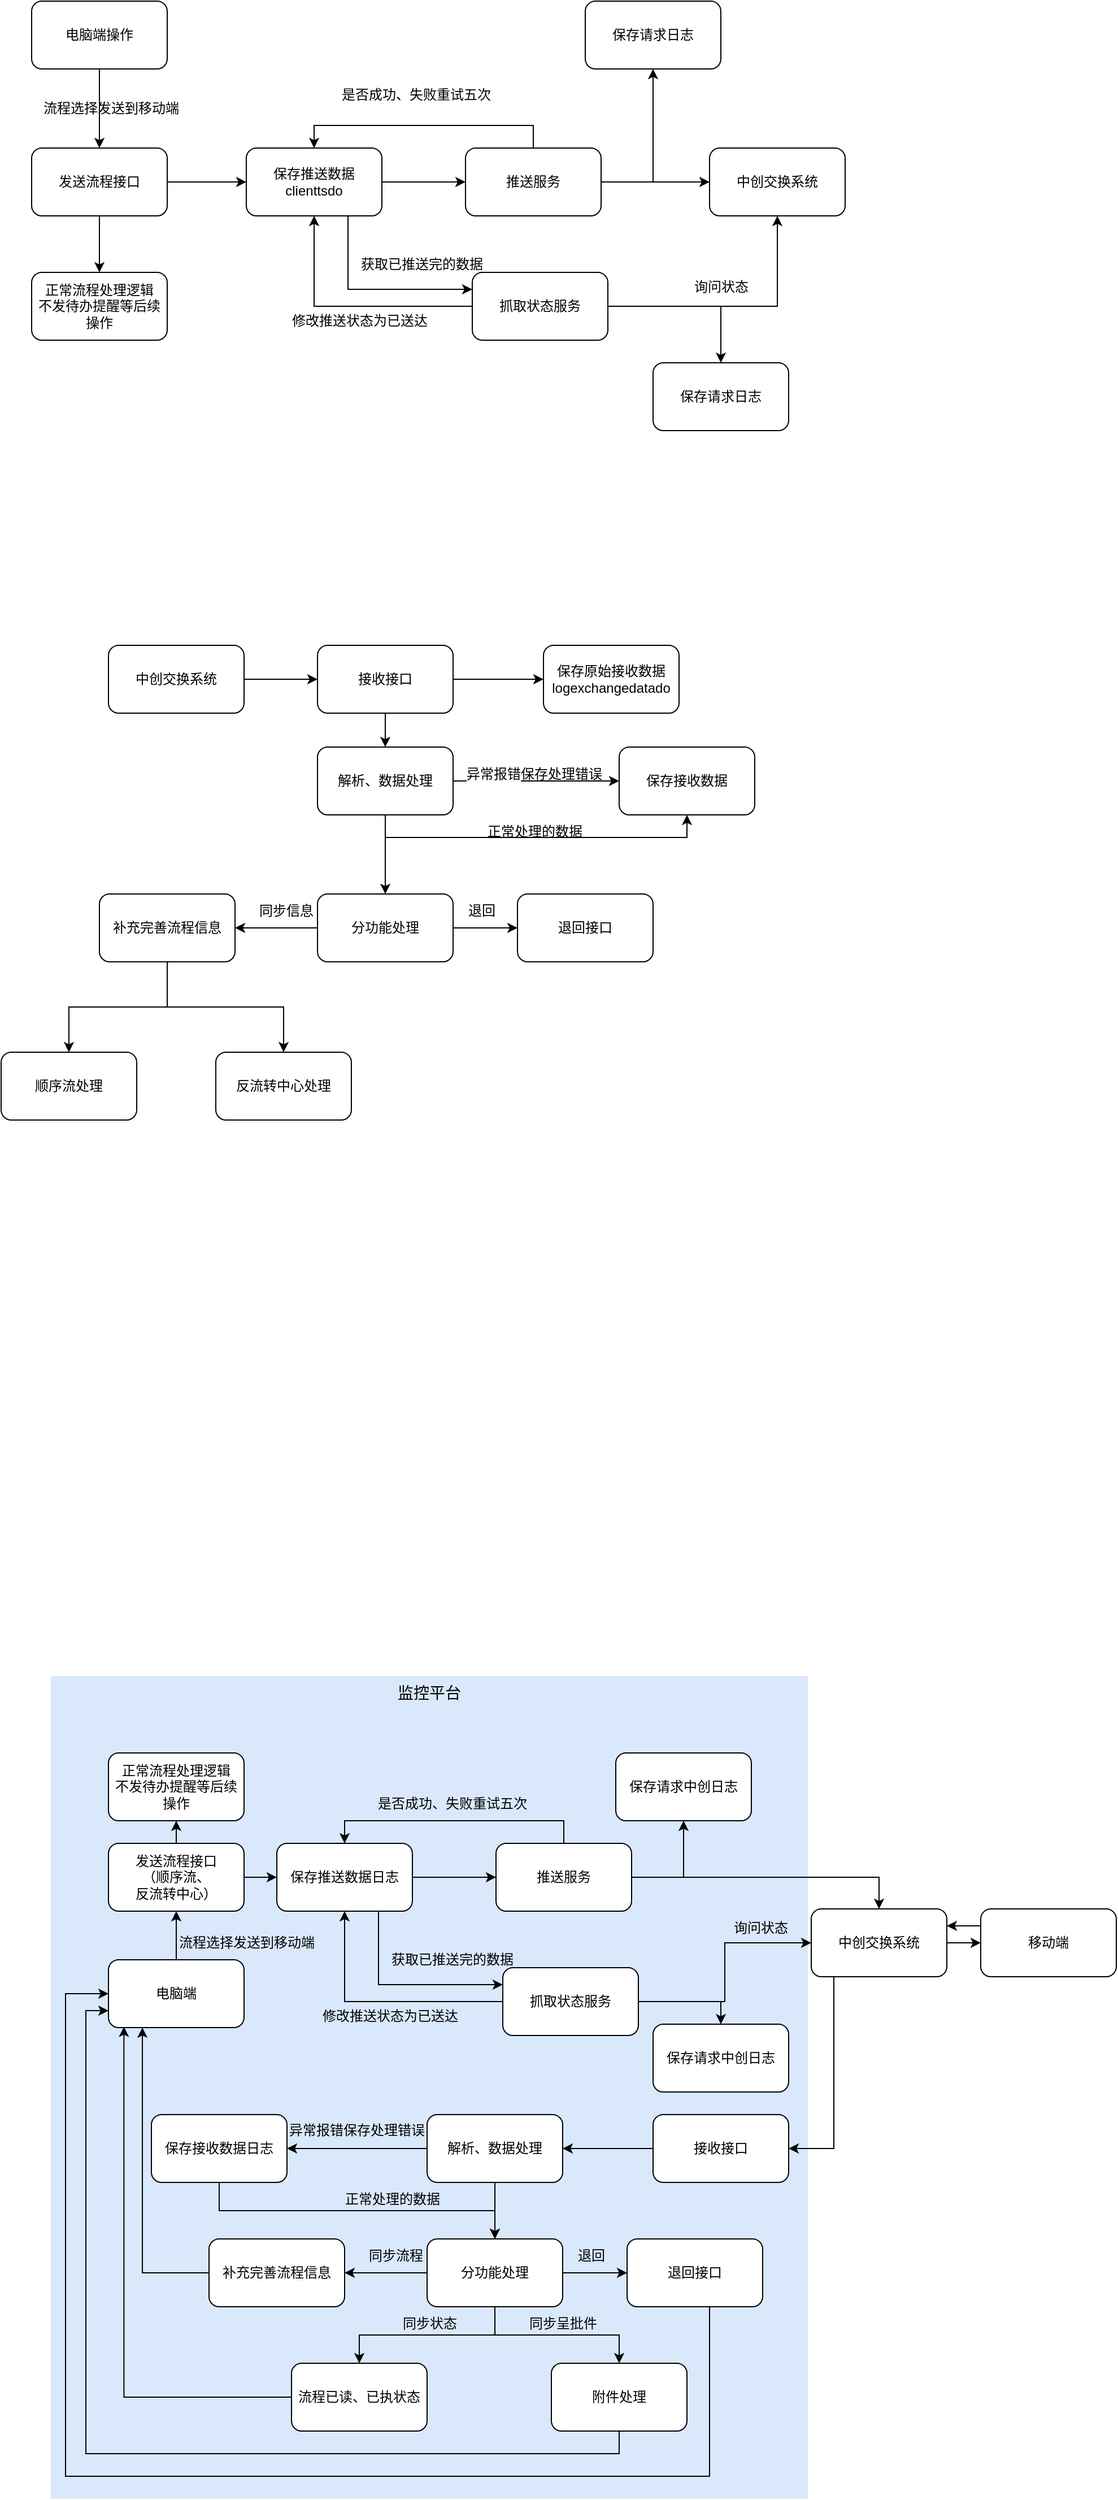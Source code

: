 <mxfile version="23.1.5" type="github">
  <diagram name="第 1 页" id="dwYOAPRFAbXnTIJdFP2D">
    <mxGraphModel dx="1374" dy="1872" grid="1" gridSize="10" guides="1" tooltips="1" connect="1" arrows="1" fold="1" page="1" pageScale="1" pageWidth="827" pageHeight="1169" math="0" shadow="0">
      <root>
        <mxCell id="0" />
        <mxCell id="1" parent="0" />
        <mxCell id="w_-Rmg408Bc-ehyTXncQ-149" value="监控平台" style="whiteSpace=wrap;html=1;fillColor=#dae8fc;fontSize=14;strokeColor=none;verticalAlign=top;" vertex="1" parent="1">
          <mxGeometry x="47" y="1432" width="670" height="728" as="geometry" />
        </mxCell>
        <mxCell id="w_-Rmg408Bc-ehyTXncQ-9" style="edgeStyle=orthogonalEdgeStyle;rounded=0;orthogonalLoop=1;jettySize=auto;html=1;exitX=1;exitY=0.5;exitDx=0;exitDy=0;entryX=0;entryY=0.5;entryDx=0;entryDy=0;" edge="1" parent="1" source="w_-Rmg408Bc-ehyTXncQ-1" target="w_-Rmg408Bc-ehyTXncQ-5">
          <mxGeometry relative="1" as="geometry" />
        </mxCell>
        <mxCell id="w_-Rmg408Bc-ehyTXncQ-12" style="edgeStyle=orthogonalEdgeStyle;rounded=0;orthogonalLoop=1;jettySize=auto;html=1;exitX=0.5;exitY=1;exitDx=0;exitDy=0;entryX=0.5;entryY=0;entryDx=0;entryDy=0;" edge="1" parent="1" source="w_-Rmg408Bc-ehyTXncQ-1" target="w_-Rmg408Bc-ehyTXncQ-2">
          <mxGeometry relative="1" as="geometry" />
        </mxCell>
        <mxCell id="w_-Rmg408Bc-ehyTXncQ-1" value="发送流程接口" style="rounded=1;whiteSpace=wrap;html=1;" vertex="1" parent="1">
          <mxGeometry x="30" y="80" width="120" height="60" as="geometry" />
        </mxCell>
        <mxCell id="w_-Rmg408Bc-ehyTXncQ-2" value="正常流程处理逻辑&lt;br&gt;不发待办提醒等后续操作" style="rounded=1;whiteSpace=wrap;html=1;" vertex="1" parent="1">
          <mxGeometry x="30" y="190" width="120" height="60" as="geometry" />
        </mxCell>
        <mxCell id="w_-Rmg408Bc-ehyTXncQ-10" style="edgeStyle=orthogonalEdgeStyle;rounded=0;orthogonalLoop=1;jettySize=auto;html=1;exitX=0.5;exitY=1;exitDx=0;exitDy=0;entryX=0.5;entryY=0;entryDx=0;entryDy=0;" edge="1" parent="1" source="w_-Rmg408Bc-ehyTXncQ-3" target="w_-Rmg408Bc-ehyTXncQ-1">
          <mxGeometry relative="1" as="geometry" />
        </mxCell>
        <mxCell id="w_-Rmg408Bc-ehyTXncQ-3" value="电脑端操作" style="rounded=1;whiteSpace=wrap;html=1;" vertex="1" parent="1">
          <mxGeometry x="30" y="-50" width="120" height="60" as="geometry" />
        </mxCell>
        <mxCell id="w_-Rmg408Bc-ehyTXncQ-4" value="保存原始接收数据logexchangedatado" style="rounded=1;whiteSpace=wrap;html=1;" vertex="1" parent="1">
          <mxGeometry x="483" y="520" width="120" height="60" as="geometry" />
        </mxCell>
        <mxCell id="w_-Rmg408Bc-ehyTXncQ-26" style="edgeStyle=orthogonalEdgeStyle;rounded=0;orthogonalLoop=1;jettySize=auto;html=1;exitX=1;exitY=0.5;exitDx=0;exitDy=0;entryX=0;entryY=0.5;entryDx=0;entryDy=0;" edge="1" parent="1" source="w_-Rmg408Bc-ehyTXncQ-5" target="w_-Rmg408Bc-ehyTXncQ-6">
          <mxGeometry relative="1" as="geometry" />
        </mxCell>
        <mxCell id="w_-Rmg408Bc-ehyTXncQ-41" style="edgeStyle=orthogonalEdgeStyle;rounded=0;orthogonalLoop=1;jettySize=auto;html=1;exitX=0.75;exitY=1;exitDx=0;exitDy=0;entryX=0;entryY=0.25;entryDx=0;entryDy=0;" edge="1" parent="1" source="w_-Rmg408Bc-ehyTXncQ-5" target="w_-Rmg408Bc-ehyTXncQ-37">
          <mxGeometry relative="1" as="geometry" />
        </mxCell>
        <mxCell id="w_-Rmg408Bc-ehyTXncQ-5" value="保存推送数据&lt;br&gt;clienttsdo" style="rounded=1;whiteSpace=wrap;html=1;" vertex="1" parent="1">
          <mxGeometry x="220" y="80" width="120" height="60" as="geometry" />
        </mxCell>
        <mxCell id="w_-Rmg408Bc-ehyTXncQ-33" style="edgeStyle=orthogonalEdgeStyle;rounded=0;orthogonalLoop=1;jettySize=auto;html=1;exitX=1;exitY=0.5;exitDx=0;exitDy=0;entryX=0;entryY=0.5;entryDx=0;entryDy=0;" edge="1" parent="1" source="w_-Rmg408Bc-ehyTXncQ-6" target="w_-Rmg408Bc-ehyTXncQ-7">
          <mxGeometry relative="1" as="geometry" />
        </mxCell>
        <mxCell id="w_-Rmg408Bc-ehyTXncQ-35" style="edgeStyle=orthogonalEdgeStyle;rounded=0;orthogonalLoop=1;jettySize=auto;html=1;exitX=1;exitY=0.5;exitDx=0;exitDy=0;entryX=0.5;entryY=1;entryDx=0;entryDy=0;" edge="1" parent="1" source="w_-Rmg408Bc-ehyTXncQ-6" target="w_-Rmg408Bc-ehyTXncQ-34">
          <mxGeometry relative="1" as="geometry" />
        </mxCell>
        <mxCell id="w_-Rmg408Bc-ehyTXncQ-44" style="edgeStyle=orthogonalEdgeStyle;rounded=0;orthogonalLoop=1;jettySize=auto;html=1;exitX=0.5;exitY=0;exitDx=0;exitDy=0;entryX=0.5;entryY=0;entryDx=0;entryDy=0;" edge="1" parent="1" source="w_-Rmg408Bc-ehyTXncQ-6" target="w_-Rmg408Bc-ehyTXncQ-5">
          <mxGeometry relative="1" as="geometry" />
        </mxCell>
        <mxCell id="w_-Rmg408Bc-ehyTXncQ-6" value="推送服务" style="rounded=1;whiteSpace=wrap;html=1;" vertex="1" parent="1">
          <mxGeometry x="414" y="80" width="120" height="60" as="geometry" />
        </mxCell>
        <mxCell id="w_-Rmg408Bc-ehyTXncQ-7" value="中创交换系统" style="rounded=1;whiteSpace=wrap;html=1;" vertex="1" parent="1">
          <mxGeometry x="630" y="80" width="120" height="60" as="geometry" />
        </mxCell>
        <mxCell id="w_-Rmg408Bc-ehyTXncQ-13" style="edgeStyle=orthogonalEdgeStyle;rounded=0;orthogonalLoop=1;jettySize=auto;html=1;exitX=1;exitY=0.5;exitDx=0;exitDy=0;entryX=0;entryY=0.5;entryDx=0;entryDy=0;" edge="1" parent="1" source="w_-Rmg408Bc-ehyTXncQ-8" target="w_-Rmg408Bc-ehyTXncQ-4">
          <mxGeometry relative="1" as="geometry" />
        </mxCell>
        <mxCell id="w_-Rmg408Bc-ehyTXncQ-15" style="edgeStyle=orthogonalEdgeStyle;rounded=0;orthogonalLoop=1;jettySize=auto;html=1;exitX=0.5;exitY=1;exitDx=0;exitDy=0;entryX=0.5;entryY=0;entryDx=0;entryDy=0;" edge="1" parent="1" source="w_-Rmg408Bc-ehyTXncQ-8" target="w_-Rmg408Bc-ehyTXncQ-14">
          <mxGeometry relative="1" as="geometry" />
        </mxCell>
        <mxCell id="w_-Rmg408Bc-ehyTXncQ-8" value="接收接口" style="rounded=1;whiteSpace=wrap;html=1;" vertex="1" parent="1">
          <mxGeometry x="283" y="520" width="120" height="60" as="geometry" />
        </mxCell>
        <mxCell id="w_-Rmg408Bc-ehyTXncQ-11" value="流程选择发送到移动端" style="text;html=1;align=center;verticalAlign=middle;resizable=0;points=[];autosize=1;strokeColor=none;fillColor=none;" vertex="1" parent="1">
          <mxGeometry x="30" y="30" width="140" height="30" as="geometry" />
        </mxCell>
        <mxCell id="w_-Rmg408Bc-ehyTXncQ-64" style="edgeStyle=orthogonalEdgeStyle;rounded=0;orthogonalLoop=1;jettySize=auto;html=1;exitX=1;exitY=0.5;exitDx=0;exitDy=0;" edge="1" parent="1" source="w_-Rmg408Bc-ehyTXncQ-14" target="w_-Rmg408Bc-ehyTXncQ-60">
          <mxGeometry relative="1" as="geometry" />
        </mxCell>
        <mxCell id="w_-Rmg408Bc-ehyTXncQ-66" style="edgeStyle=orthogonalEdgeStyle;rounded=0;orthogonalLoop=1;jettySize=auto;html=1;exitX=0.5;exitY=1;exitDx=0;exitDy=0;entryX=0.5;entryY=1;entryDx=0;entryDy=0;" edge="1" parent="1" source="w_-Rmg408Bc-ehyTXncQ-14" target="w_-Rmg408Bc-ehyTXncQ-60">
          <mxGeometry relative="1" as="geometry" />
        </mxCell>
        <mxCell id="w_-Rmg408Bc-ehyTXncQ-69" style="edgeStyle=orthogonalEdgeStyle;rounded=0;orthogonalLoop=1;jettySize=auto;html=1;exitX=0.5;exitY=1;exitDx=0;exitDy=0;" edge="1" parent="1" source="w_-Rmg408Bc-ehyTXncQ-14" target="w_-Rmg408Bc-ehyTXncQ-67">
          <mxGeometry relative="1" as="geometry" />
        </mxCell>
        <mxCell id="w_-Rmg408Bc-ehyTXncQ-14" value="解析、数据处理" style="rounded=1;whiteSpace=wrap;html=1;" vertex="1" parent="1">
          <mxGeometry x="283" y="610" width="120" height="60" as="geometry" />
        </mxCell>
        <mxCell id="w_-Rmg408Bc-ehyTXncQ-18" value="&lt;span style=&quot;color: rgb(0, 0, 0); font-family: Helvetica; font-size: 12px; font-style: normal; font-variant-ligatures: normal; font-variant-caps: normal; font-weight: 400; letter-spacing: normal; orphans: 2; text-align: center; text-indent: 0px; text-transform: none; widows: 2; word-spacing: 0px; -webkit-text-stroke-width: 0px; background-color: rgb(251, 251, 251); text-decoration-thickness: initial; text-decoration-style: initial; text-decoration-color: initial; float: none; display: inline !important;&quot;&gt;异常报错&lt;/span&gt;保存处理错误" style="text;whiteSpace=wrap;html=1;" vertex="1" parent="1">
          <mxGeometry x="413" y="620" width="147" height="40" as="geometry" />
        </mxCell>
        <mxCell id="w_-Rmg408Bc-ehyTXncQ-24" style="edgeStyle=orthogonalEdgeStyle;rounded=0;orthogonalLoop=1;jettySize=auto;html=1;exitX=0.5;exitY=1;exitDx=0;exitDy=0;" edge="1" parent="1" source="w_-Rmg408Bc-ehyTXncQ-20" target="w_-Rmg408Bc-ehyTXncQ-23">
          <mxGeometry relative="1" as="geometry" />
        </mxCell>
        <mxCell id="w_-Rmg408Bc-ehyTXncQ-25" style="edgeStyle=orthogonalEdgeStyle;rounded=0;orthogonalLoop=1;jettySize=auto;html=1;exitX=0.5;exitY=1;exitDx=0;exitDy=0;entryX=0.5;entryY=0;entryDx=0;entryDy=0;" edge="1" parent="1" source="w_-Rmg408Bc-ehyTXncQ-20" target="w_-Rmg408Bc-ehyTXncQ-22">
          <mxGeometry relative="1" as="geometry" />
        </mxCell>
        <mxCell id="w_-Rmg408Bc-ehyTXncQ-20" value="&lt;span style=&quot;color: rgb(0, 0, 0); font-family: Helvetica; font-size: 12px; font-style: normal; font-variant-ligatures: normal; font-variant-caps: normal; font-weight: 400; letter-spacing: normal; orphans: 2; text-align: center; text-indent: 0px; text-transform: none; widows: 2; word-spacing: 0px; -webkit-text-stroke-width: 0px; background-color: rgb(251, 251, 251); text-decoration-thickness: initial; text-decoration-style: initial; text-decoration-color: initial; float: none; display: inline !important;&quot;&gt;补充完善流程信息&lt;/span&gt;" style="rounded=1;whiteSpace=wrap;html=1;" vertex="1" parent="1">
          <mxGeometry x="90" y="740" width="120" height="60" as="geometry" />
        </mxCell>
        <mxCell id="w_-Rmg408Bc-ehyTXncQ-22" value="反流转中心处理" style="rounded=1;whiteSpace=wrap;html=1;" vertex="1" parent="1">
          <mxGeometry x="193" y="880" width="120" height="60" as="geometry" />
        </mxCell>
        <mxCell id="w_-Rmg408Bc-ehyTXncQ-23" value="顺序流处理" style="rounded=1;whiteSpace=wrap;html=1;" vertex="1" parent="1">
          <mxGeometry x="3" y="880" width="120" height="60" as="geometry" />
        </mxCell>
        <mxCell id="w_-Rmg408Bc-ehyTXncQ-34" value="保存请求&lt;span style=&quot;background-color: initial;&quot;&gt;日志&lt;/span&gt;" style="rounded=1;whiteSpace=wrap;html=1;" vertex="1" parent="1">
          <mxGeometry x="520" y="-50" width="120" height="60" as="geometry" />
        </mxCell>
        <mxCell id="w_-Rmg408Bc-ehyTXncQ-38" style="edgeStyle=orthogonalEdgeStyle;rounded=0;orthogonalLoop=1;jettySize=auto;html=1;exitX=1;exitY=0.5;exitDx=0;exitDy=0;entryX=0.5;entryY=1;entryDx=0;entryDy=0;" edge="1" parent="1" source="w_-Rmg408Bc-ehyTXncQ-37" target="w_-Rmg408Bc-ehyTXncQ-7">
          <mxGeometry relative="1" as="geometry" />
        </mxCell>
        <mxCell id="w_-Rmg408Bc-ehyTXncQ-40" style="edgeStyle=orthogonalEdgeStyle;rounded=0;orthogonalLoop=1;jettySize=auto;html=1;exitX=0;exitY=0.5;exitDx=0;exitDy=0;entryX=0.5;entryY=1;entryDx=0;entryDy=0;" edge="1" parent="1" source="w_-Rmg408Bc-ehyTXncQ-37" target="w_-Rmg408Bc-ehyTXncQ-5">
          <mxGeometry relative="1" as="geometry" />
        </mxCell>
        <mxCell id="w_-Rmg408Bc-ehyTXncQ-59" style="edgeStyle=orthogonalEdgeStyle;rounded=0;orthogonalLoop=1;jettySize=auto;html=1;exitX=1;exitY=0.5;exitDx=0;exitDy=0;entryX=0.5;entryY=0;entryDx=0;entryDy=0;" edge="1" parent="1" source="w_-Rmg408Bc-ehyTXncQ-37" target="w_-Rmg408Bc-ehyTXncQ-56">
          <mxGeometry relative="1" as="geometry" />
        </mxCell>
        <mxCell id="w_-Rmg408Bc-ehyTXncQ-37" value="抓取状态服务" style="rounded=1;whiteSpace=wrap;html=1;" vertex="1" parent="1">
          <mxGeometry x="420" y="190" width="120" height="60" as="geometry" />
        </mxCell>
        <mxCell id="w_-Rmg408Bc-ehyTXncQ-39" value="询问状态" style="text;html=1;align=center;verticalAlign=middle;resizable=0;points=[];autosize=1;strokeColor=none;fillColor=none;" vertex="1" parent="1">
          <mxGeometry x="605" y="188" width="70" height="30" as="geometry" />
        </mxCell>
        <mxCell id="w_-Rmg408Bc-ehyTXncQ-42" value="获取已推送完的数据" style="text;html=1;align=center;verticalAlign=middle;resizable=0;points=[];autosize=1;strokeColor=none;fillColor=none;" vertex="1" parent="1">
          <mxGeometry x="310" y="168" width="130" height="30" as="geometry" />
        </mxCell>
        <mxCell id="w_-Rmg408Bc-ehyTXncQ-43" value="修改推送状态为已送达" style="text;html=1;align=center;verticalAlign=middle;resizable=0;points=[];autosize=1;strokeColor=none;fillColor=none;" vertex="1" parent="1">
          <mxGeometry x="250" y="218" width="140" height="30" as="geometry" />
        </mxCell>
        <mxCell id="w_-Rmg408Bc-ehyTXncQ-45" value="是否成功、失败重试五次" style="text;html=1;align=center;verticalAlign=middle;resizable=0;points=[];autosize=1;strokeColor=none;fillColor=none;" vertex="1" parent="1">
          <mxGeometry x="290" y="18" width="160" height="30" as="geometry" />
        </mxCell>
        <mxCell id="w_-Rmg408Bc-ehyTXncQ-55" style="edgeStyle=orthogonalEdgeStyle;rounded=0;orthogonalLoop=1;jettySize=auto;html=1;exitX=1;exitY=0.5;exitDx=0;exitDy=0;entryX=0;entryY=0.5;entryDx=0;entryDy=0;" edge="1" parent="1" source="w_-Rmg408Bc-ehyTXncQ-54" target="w_-Rmg408Bc-ehyTXncQ-8">
          <mxGeometry relative="1" as="geometry" />
        </mxCell>
        <mxCell id="w_-Rmg408Bc-ehyTXncQ-54" value="中创交换系统" style="rounded=1;whiteSpace=wrap;html=1;" vertex="1" parent="1">
          <mxGeometry x="98" y="520" width="120" height="60" as="geometry" />
        </mxCell>
        <mxCell id="w_-Rmg408Bc-ehyTXncQ-56" value="保存请求日志" style="rounded=1;whiteSpace=wrap;html=1;" vertex="1" parent="1">
          <mxGeometry x="580" y="270" width="120" height="60" as="geometry" />
        </mxCell>
        <mxCell id="w_-Rmg408Bc-ehyTXncQ-60" value="保存接收数据" style="rounded=1;whiteSpace=wrap;html=1;" vertex="1" parent="1">
          <mxGeometry x="550" y="610" width="120" height="60" as="geometry" />
        </mxCell>
        <mxCell id="w_-Rmg408Bc-ehyTXncQ-65" value="正常处理的数据" style="text;html=1;align=center;verticalAlign=middle;resizable=0;points=[];autosize=1;strokeColor=none;fillColor=none;" vertex="1" parent="1">
          <mxGeometry x="420" y="670" width="110" height="30" as="geometry" />
        </mxCell>
        <mxCell id="w_-Rmg408Bc-ehyTXncQ-71" style="edgeStyle=orthogonalEdgeStyle;rounded=0;orthogonalLoop=1;jettySize=auto;html=1;exitX=0;exitY=0.5;exitDx=0;exitDy=0;entryX=1;entryY=0.5;entryDx=0;entryDy=0;" edge="1" parent="1" source="w_-Rmg408Bc-ehyTXncQ-67" target="w_-Rmg408Bc-ehyTXncQ-20">
          <mxGeometry relative="1" as="geometry" />
        </mxCell>
        <mxCell id="w_-Rmg408Bc-ehyTXncQ-73" style="edgeStyle=orthogonalEdgeStyle;rounded=0;orthogonalLoop=1;jettySize=auto;html=1;exitX=1;exitY=0.5;exitDx=0;exitDy=0;" edge="1" parent="1" source="w_-Rmg408Bc-ehyTXncQ-67" target="w_-Rmg408Bc-ehyTXncQ-72">
          <mxGeometry relative="1" as="geometry" />
        </mxCell>
        <mxCell id="w_-Rmg408Bc-ehyTXncQ-67" value="分功能处理" style="rounded=1;whiteSpace=wrap;html=1;" vertex="1" parent="1">
          <mxGeometry x="283" y="740" width="120" height="60" as="geometry" />
        </mxCell>
        <mxCell id="w_-Rmg408Bc-ehyTXncQ-70" value="同步信息" style="text;html=1;align=center;verticalAlign=middle;resizable=0;points=[];autosize=1;strokeColor=none;fillColor=none;" vertex="1" parent="1">
          <mxGeometry x="220" y="740" width="70" height="30" as="geometry" />
        </mxCell>
        <mxCell id="w_-Rmg408Bc-ehyTXncQ-72" value="退回接口" style="rounded=1;whiteSpace=wrap;html=1;" vertex="1" parent="1">
          <mxGeometry x="460" y="740" width="120" height="60" as="geometry" />
        </mxCell>
        <mxCell id="w_-Rmg408Bc-ehyTXncQ-74" value="退回" style="text;html=1;align=center;verticalAlign=middle;resizable=0;points=[];autosize=1;strokeColor=none;fillColor=none;" vertex="1" parent="1">
          <mxGeometry x="403" y="740" width="50" height="30" as="geometry" />
        </mxCell>
        <mxCell id="w_-Rmg408Bc-ehyTXncQ-76" style="edgeStyle=orthogonalEdgeStyle;rounded=0;orthogonalLoop=1;jettySize=auto;html=1;exitX=1;exitY=0.5;exitDx=0;exitDy=0;entryX=0;entryY=0.5;entryDx=0;entryDy=0;" edge="1" parent="1" source="w_-Rmg408Bc-ehyTXncQ-78" target="w_-Rmg408Bc-ehyTXncQ-85">
          <mxGeometry relative="1" as="geometry" />
        </mxCell>
        <mxCell id="w_-Rmg408Bc-ehyTXncQ-156" style="edgeStyle=orthogonalEdgeStyle;rounded=0;orthogonalLoop=1;jettySize=auto;html=1;exitX=0.5;exitY=0;exitDx=0;exitDy=0;" edge="1" parent="1" source="w_-Rmg408Bc-ehyTXncQ-78" target="w_-Rmg408Bc-ehyTXncQ-151">
          <mxGeometry relative="1" as="geometry" />
        </mxCell>
        <mxCell id="w_-Rmg408Bc-ehyTXncQ-78" value="发送流程接口&lt;br&gt;（顺序流、&lt;br&gt;反流转中心）" style="rounded=1;whiteSpace=wrap;html=1;" vertex="1" parent="1">
          <mxGeometry x="98" y="1580" width="120" height="60" as="geometry" />
        </mxCell>
        <mxCell id="w_-Rmg408Bc-ehyTXncQ-158" style="edgeStyle=orthogonalEdgeStyle;rounded=0;orthogonalLoop=1;jettySize=auto;html=1;exitX=0.5;exitY=0;exitDx=0;exitDy=0;entryX=0.5;entryY=1;entryDx=0;entryDy=0;" edge="1" parent="1" source="w_-Rmg408Bc-ehyTXncQ-81" target="w_-Rmg408Bc-ehyTXncQ-78">
          <mxGeometry relative="1" as="geometry" />
        </mxCell>
        <mxCell id="w_-Rmg408Bc-ehyTXncQ-81" value="电脑端" style="rounded=1;whiteSpace=wrap;html=1;" vertex="1" parent="1">
          <mxGeometry x="98" y="1683" width="120" height="60" as="geometry" />
        </mxCell>
        <mxCell id="w_-Rmg408Bc-ehyTXncQ-83" style="edgeStyle=orthogonalEdgeStyle;rounded=0;orthogonalLoop=1;jettySize=auto;html=1;exitX=1;exitY=0.5;exitDx=0;exitDy=0;entryX=0;entryY=0.5;entryDx=0;entryDy=0;" edge="1" parent="1" source="w_-Rmg408Bc-ehyTXncQ-85" target="w_-Rmg408Bc-ehyTXncQ-89">
          <mxGeometry relative="1" as="geometry" />
        </mxCell>
        <mxCell id="w_-Rmg408Bc-ehyTXncQ-84" style="edgeStyle=orthogonalEdgeStyle;rounded=0;orthogonalLoop=1;jettySize=auto;html=1;exitX=0.75;exitY=1;exitDx=0;exitDy=0;entryX=0;entryY=0.25;entryDx=0;entryDy=0;" edge="1" parent="1" source="w_-Rmg408Bc-ehyTXncQ-85" target="w_-Rmg408Bc-ehyTXncQ-109">
          <mxGeometry relative="1" as="geometry" />
        </mxCell>
        <mxCell id="w_-Rmg408Bc-ehyTXncQ-85" value="保存推送数据日志" style="rounded=1;whiteSpace=wrap;html=1;" vertex="1" parent="1">
          <mxGeometry x="247" y="1580" width="120" height="60" as="geometry" />
        </mxCell>
        <mxCell id="w_-Rmg408Bc-ehyTXncQ-87" style="edgeStyle=orthogonalEdgeStyle;rounded=0;orthogonalLoop=1;jettySize=auto;html=1;exitX=1;exitY=0.5;exitDx=0;exitDy=0;entryX=0.5;entryY=1;entryDx=0;entryDy=0;" edge="1" parent="1" source="w_-Rmg408Bc-ehyTXncQ-89" target="w_-Rmg408Bc-ehyTXncQ-105">
          <mxGeometry relative="1" as="geometry" />
        </mxCell>
        <mxCell id="w_-Rmg408Bc-ehyTXncQ-88" style="edgeStyle=orthogonalEdgeStyle;rounded=0;orthogonalLoop=1;jettySize=auto;html=1;exitX=0.5;exitY=0;exitDx=0;exitDy=0;entryX=0.5;entryY=0;entryDx=0;entryDy=0;" edge="1" parent="1" source="w_-Rmg408Bc-ehyTXncQ-89" target="w_-Rmg408Bc-ehyTXncQ-85">
          <mxGeometry relative="1" as="geometry" />
        </mxCell>
        <mxCell id="w_-Rmg408Bc-ehyTXncQ-146" style="edgeStyle=orthogonalEdgeStyle;rounded=0;orthogonalLoop=1;jettySize=auto;html=1;exitX=1;exitY=0.5;exitDx=0;exitDy=0;entryX=0.5;entryY=0;entryDx=0;entryDy=0;" edge="1" parent="1" source="w_-Rmg408Bc-ehyTXncQ-89" target="w_-Rmg408Bc-ehyTXncQ-90">
          <mxGeometry relative="1" as="geometry" />
        </mxCell>
        <mxCell id="w_-Rmg408Bc-ehyTXncQ-89" value="推送服务" style="rounded=1;whiteSpace=wrap;html=1;" vertex="1" parent="1">
          <mxGeometry x="441" y="1580" width="120" height="60" as="geometry" />
        </mxCell>
        <mxCell id="w_-Rmg408Bc-ehyTXncQ-136" style="edgeStyle=orthogonalEdgeStyle;rounded=0;orthogonalLoop=1;jettySize=auto;html=1;exitX=1;exitY=0.5;exitDx=0;exitDy=0;entryX=0;entryY=0.5;entryDx=0;entryDy=0;" edge="1" parent="1" source="w_-Rmg408Bc-ehyTXncQ-90" target="w_-Rmg408Bc-ehyTXncQ-135">
          <mxGeometry relative="1" as="geometry" />
        </mxCell>
        <mxCell id="w_-Rmg408Bc-ehyTXncQ-148" style="edgeStyle=orthogonalEdgeStyle;rounded=0;orthogonalLoop=1;jettySize=auto;html=1;exitX=0.5;exitY=1;exitDx=0;exitDy=0;entryX=1;entryY=0.5;entryDx=0;entryDy=0;" edge="1" parent="1" source="w_-Rmg408Bc-ehyTXncQ-90" target="w_-Rmg408Bc-ehyTXncQ-93">
          <mxGeometry relative="1" as="geometry">
            <Array as="points">
              <mxPoint x="740" y="1698" />
              <mxPoint x="740" y="1850" />
            </Array>
          </mxGeometry>
        </mxCell>
        <mxCell id="w_-Rmg408Bc-ehyTXncQ-90" value="中创交换系统" style="rounded=1;whiteSpace=wrap;html=1;" vertex="1" parent="1">
          <mxGeometry x="720" y="1638" width="120" height="60" as="geometry" />
        </mxCell>
        <mxCell id="w_-Rmg408Bc-ehyTXncQ-144" style="edgeStyle=orthogonalEdgeStyle;rounded=0;orthogonalLoop=1;jettySize=auto;html=1;exitX=0;exitY=0.5;exitDx=0;exitDy=0;entryX=1;entryY=0.5;entryDx=0;entryDy=0;" edge="1" parent="1" source="w_-Rmg408Bc-ehyTXncQ-93" target="w_-Rmg408Bc-ehyTXncQ-98">
          <mxGeometry relative="1" as="geometry" />
        </mxCell>
        <mxCell id="w_-Rmg408Bc-ehyTXncQ-93" value="接收接口" style="rounded=1;whiteSpace=wrap;html=1;" vertex="1" parent="1">
          <mxGeometry x="580" y="1820" width="120" height="60" as="geometry" />
        </mxCell>
        <mxCell id="w_-Rmg408Bc-ehyTXncQ-94" value="流程选择发送到移动端" style="text;html=1;align=center;verticalAlign=middle;resizable=0;points=[];autosize=1;strokeColor=none;fillColor=none;" vertex="1" parent="1">
          <mxGeometry x="150" y="1653" width="140" height="30" as="geometry" />
        </mxCell>
        <mxCell id="w_-Rmg408Bc-ehyTXncQ-97" style="edgeStyle=orthogonalEdgeStyle;rounded=0;orthogonalLoop=1;jettySize=auto;html=1;exitX=0.5;exitY=1;exitDx=0;exitDy=0;" edge="1" parent="1" source="w_-Rmg408Bc-ehyTXncQ-98" target="w_-Rmg408Bc-ehyTXncQ-121">
          <mxGeometry relative="1" as="geometry" />
        </mxCell>
        <mxCell id="w_-Rmg408Bc-ehyTXncQ-140" style="edgeStyle=orthogonalEdgeStyle;rounded=0;orthogonalLoop=1;jettySize=auto;html=1;exitX=0;exitY=0.5;exitDx=0;exitDy=0;entryX=1;entryY=0.5;entryDx=0;entryDy=0;" edge="1" parent="1" source="w_-Rmg408Bc-ehyTXncQ-98" target="w_-Rmg408Bc-ehyTXncQ-139">
          <mxGeometry relative="1" as="geometry" />
        </mxCell>
        <mxCell id="w_-Rmg408Bc-ehyTXncQ-98" value="解析、数据处理" style="rounded=1;whiteSpace=wrap;html=1;" vertex="1" parent="1">
          <mxGeometry x="380" y="1820" width="120" height="60" as="geometry" />
        </mxCell>
        <mxCell id="w_-Rmg408Bc-ehyTXncQ-99" value="&lt;div style=&quot;text-align: center;&quot;&gt;&lt;span style=&quot;background-color: initial;&quot;&gt;异常报错保存处理错误&lt;/span&gt;&lt;/div&gt;" style="text;whiteSpace=wrap;html=1;" vertex="1" parent="1">
          <mxGeometry x="256" y="1820" width="147" height="40" as="geometry" />
        </mxCell>
        <mxCell id="w_-Rmg408Bc-ehyTXncQ-159" style="edgeStyle=orthogonalEdgeStyle;rounded=0;orthogonalLoop=1;jettySize=auto;html=1;exitX=0;exitY=0.5;exitDx=0;exitDy=0;entryX=0.25;entryY=1;entryDx=0;entryDy=0;" edge="1" parent="1" source="w_-Rmg408Bc-ehyTXncQ-102" target="w_-Rmg408Bc-ehyTXncQ-81">
          <mxGeometry relative="1" as="geometry" />
        </mxCell>
        <mxCell id="w_-Rmg408Bc-ehyTXncQ-102" value="&lt;span style=&quot;color: rgb(0, 0, 0); font-family: Helvetica; font-size: 12px; font-style: normal; font-variant-ligatures: normal; font-variant-caps: normal; font-weight: 400; letter-spacing: normal; orphans: 2; text-align: center; text-indent: 0px; text-transform: none; widows: 2; word-spacing: 0px; -webkit-text-stroke-width: 0px; background-color: rgb(251, 251, 251); text-decoration-thickness: initial; text-decoration-style: initial; text-decoration-color: initial; float: none; display: inline !important;&quot;&gt;补充完善流程信息&lt;/span&gt;" style="rounded=1;whiteSpace=wrap;html=1;" vertex="1" parent="1">
          <mxGeometry x="187" y="1930" width="120" height="60" as="geometry" />
        </mxCell>
        <mxCell id="w_-Rmg408Bc-ehyTXncQ-105" value="保存请求中创&lt;span style=&quot;background-color: initial;&quot;&gt;日志&lt;/span&gt;" style="rounded=1;whiteSpace=wrap;html=1;" vertex="1" parent="1">
          <mxGeometry x="547" y="1500" width="120" height="60" as="geometry" />
        </mxCell>
        <mxCell id="w_-Rmg408Bc-ehyTXncQ-107" style="edgeStyle=orthogonalEdgeStyle;rounded=0;orthogonalLoop=1;jettySize=auto;html=1;exitX=0;exitY=0.5;exitDx=0;exitDy=0;entryX=0.5;entryY=1;entryDx=0;entryDy=0;" edge="1" parent="1" source="w_-Rmg408Bc-ehyTXncQ-109" target="w_-Rmg408Bc-ehyTXncQ-85">
          <mxGeometry relative="1" as="geometry" />
        </mxCell>
        <mxCell id="w_-Rmg408Bc-ehyTXncQ-108" style="edgeStyle=orthogonalEdgeStyle;rounded=0;orthogonalLoop=1;jettySize=auto;html=1;exitX=1;exitY=0.5;exitDx=0;exitDy=0;entryX=0.5;entryY=0;entryDx=0;entryDy=0;" edge="1" parent="1" source="w_-Rmg408Bc-ehyTXncQ-109" target="w_-Rmg408Bc-ehyTXncQ-116">
          <mxGeometry relative="1" as="geometry" />
        </mxCell>
        <mxCell id="w_-Rmg408Bc-ehyTXncQ-147" style="edgeStyle=orthogonalEdgeStyle;rounded=0;orthogonalLoop=1;jettySize=auto;html=1;exitX=1;exitY=0.5;exitDx=0;exitDy=0;entryX=0;entryY=0.5;entryDx=0;entryDy=0;" edge="1" parent="1" source="w_-Rmg408Bc-ehyTXncQ-109" target="w_-Rmg408Bc-ehyTXncQ-90">
          <mxGeometry relative="1" as="geometry" />
        </mxCell>
        <mxCell id="w_-Rmg408Bc-ehyTXncQ-109" value="抓取状态服务" style="rounded=1;whiteSpace=wrap;html=1;" vertex="1" parent="1">
          <mxGeometry x="447" y="1690" width="120" height="60" as="geometry" />
        </mxCell>
        <mxCell id="w_-Rmg408Bc-ehyTXncQ-110" value="询问状态" style="text;html=1;align=center;verticalAlign=middle;resizable=0;points=[];autosize=1;strokeColor=none;fillColor=none;" vertex="1" parent="1">
          <mxGeometry x="640" y="1640" width="70" height="30" as="geometry" />
        </mxCell>
        <mxCell id="w_-Rmg408Bc-ehyTXncQ-111" value="获取已推送完的数据" style="text;html=1;align=center;verticalAlign=middle;resizable=0;points=[];autosize=1;strokeColor=none;fillColor=none;" vertex="1" parent="1">
          <mxGeometry x="337" y="1668" width="130" height="30" as="geometry" />
        </mxCell>
        <mxCell id="w_-Rmg408Bc-ehyTXncQ-112" value="修改推送状态为已送达" style="text;html=1;align=center;verticalAlign=middle;resizable=0;points=[];autosize=1;strokeColor=none;fillColor=none;" vertex="1" parent="1">
          <mxGeometry x="277" y="1718" width="140" height="30" as="geometry" />
        </mxCell>
        <mxCell id="w_-Rmg408Bc-ehyTXncQ-113" value="是否成功、失败重试五次" style="text;html=1;align=center;verticalAlign=middle;resizable=0;points=[];autosize=1;strokeColor=none;fillColor=none;" vertex="1" parent="1">
          <mxGeometry x="322" y="1530" width="160" height="30" as="geometry" />
        </mxCell>
        <mxCell id="w_-Rmg408Bc-ehyTXncQ-116" value="保存请求中创日志" style="rounded=1;whiteSpace=wrap;html=1;" vertex="1" parent="1">
          <mxGeometry x="580" y="1740" width="120" height="60" as="geometry" />
        </mxCell>
        <mxCell id="w_-Rmg408Bc-ehyTXncQ-118" value="正常处理的数据" style="text;html=1;align=center;verticalAlign=middle;resizable=0;points=[];autosize=1;strokeColor=none;fillColor=none;" vertex="1" parent="1">
          <mxGeometry x="294" y="1880" width="110" height="30" as="geometry" />
        </mxCell>
        <mxCell id="w_-Rmg408Bc-ehyTXncQ-119" style="edgeStyle=orthogonalEdgeStyle;rounded=0;orthogonalLoop=1;jettySize=auto;html=1;exitX=0;exitY=0.5;exitDx=0;exitDy=0;entryX=1;entryY=0.5;entryDx=0;entryDy=0;" edge="1" parent="1" source="w_-Rmg408Bc-ehyTXncQ-121" target="w_-Rmg408Bc-ehyTXncQ-102">
          <mxGeometry relative="1" as="geometry" />
        </mxCell>
        <mxCell id="w_-Rmg408Bc-ehyTXncQ-120" style="edgeStyle=orthogonalEdgeStyle;rounded=0;orthogonalLoop=1;jettySize=auto;html=1;exitX=1;exitY=0.5;exitDx=0;exitDy=0;" edge="1" parent="1" source="w_-Rmg408Bc-ehyTXncQ-121" target="w_-Rmg408Bc-ehyTXncQ-123">
          <mxGeometry relative="1" as="geometry" />
        </mxCell>
        <mxCell id="w_-Rmg408Bc-ehyTXncQ-126" style="edgeStyle=orthogonalEdgeStyle;rounded=0;orthogonalLoop=1;jettySize=auto;html=1;exitX=0.5;exitY=1;exitDx=0;exitDy=0;entryX=0.5;entryY=0;entryDx=0;entryDy=0;" edge="1" parent="1" source="w_-Rmg408Bc-ehyTXncQ-121" target="w_-Rmg408Bc-ehyTXncQ-125">
          <mxGeometry relative="1" as="geometry" />
        </mxCell>
        <mxCell id="w_-Rmg408Bc-ehyTXncQ-131" style="edgeStyle=orthogonalEdgeStyle;rounded=0;orthogonalLoop=1;jettySize=auto;html=1;exitX=0.5;exitY=1;exitDx=0;exitDy=0;entryX=0.5;entryY=0;entryDx=0;entryDy=0;" edge="1" parent="1" source="w_-Rmg408Bc-ehyTXncQ-121" target="w_-Rmg408Bc-ehyTXncQ-130">
          <mxGeometry relative="1" as="geometry" />
        </mxCell>
        <mxCell id="w_-Rmg408Bc-ehyTXncQ-121" value="分功能处理" style="rounded=1;whiteSpace=wrap;html=1;" vertex="1" parent="1">
          <mxGeometry x="380" y="1930" width="120" height="60" as="geometry" />
        </mxCell>
        <mxCell id="w_-Rmg408Bc-ehyTXncQ-122" value="同步流程" style="text;html=1;align=center;verticalAlign=middle;resizable=0;points=[];autosize=1;strokeColor=none;fillColor=none;" vertex="1" parent="1">
          <mxGeometry x="317" y="1930" width="70" height="30" as="geometry" />
        </mxCell>
        <mxCell id="w_-Rmg408Bc-ehyTXncQ-168" style="edgeStyle=orthogonalEdgeStyle;rounded=0;orthogonalLoop=1;jettySize=auto;html=1;exitX=0.75;exitY=1;exitDx=0;exitDy=0;entryX=0;entryY=0.5;entryDx=0;entryDy=0;" edge="1" parent="1" source="w_-Rmg408Bc-ehyTXncQ-123" target="w_-Rmg408Bc-ehyTXncQ-81">
          <mxGeometry relative="1" as="geometry">
            <Array as="points">
              <mxPoint x="630" y="1990" />
              <mxPoint x="630" y="2140" />
              <mxPoint x="60" y="2140" />
              <mxPoint x="60" y="1713" />
            </Array>
          </mxGeometry>
        </mxCell>
        <mxCell id="w_-Rmg408Bc-ehyTXncQ-123" value="退回接口" style="rounded=1;whiteSpace=wrap;html=1;" vertex="1" parent="1">
          <mxGeometry x="557" y="1930" width="120" height="60" as="geometry" />
        </mxCell>
        <mxCell id="w_-Rmg408Bc-ehyTXncQ-124" value="退回" style="text;html=1;align=center;verticalAlign=middle;resizable=0;points=[];autosize=1;strokeColor=none;fillColor=none;" vertex="1" parent="1">
          <mxGeometry x="500" y="1930" width="50" height="30" as="geometry" />
        </mxCell>
        <mxCell id="w_-Rmg408Bc-ehyTXncQ-161" style="edgeStyle=orthogonalEdgeStyle;rounded=0;orthogonalLoop=1;jettySize=auto;html=1;exitX=0.5;exitY=1;exitDx=0;exitDy=0;entryX=0;entryY=0.75;entryDx=0;entryDy=0;" edge="1" parent="1" source="w_-Rmg408Bc-ehyTXncQ-125" target="w_-Rmg408Bc-ehyTXncQ-81">
          <mxGeometry relative="1" as="geometry" />
        </mxCell>
        <mxCell id="w_-Rmg408Bc-ehyTXncQ-125" value="附件处理" style="rounded=1;whiteSpace=wrap;html=1;" vertex="1" parent="1">
          <mxGeometry x="490" y="2040" width="120" height="60" as="geometry" />
        </mxCell>
        <mxCell id="w_-Rmg408Bc-ehyTXncQ-128" value="同步呈批件" style="text;html=1;align=center;verticalAlign=middle;resizable=0;points=[];autosize=1;strokeColor=none;fillColor=none;" vertex="1" parent="1">
          <mxGeometry x="460" y="1990" width="80" height="30" as="geometry" />
        </mxCell>
        <mxCell id="w_-Rmg408Bc-ehyTXncQ-130" value="流程已读、已执状态" style="rounded=1;whiteSpace=wrap;html=1;" vertex="1" parent="1">
          <mxGeometry x="260" y="2040" width="120" height="60" as="geometry" />
        </mxCell>
        <mxCell id="w_-Rmg408Bc-ehyTXncQ-132" value="同步状态" style="text;html=1;align=center;verticalAlign=middle;resizable=0;points=[];autosize=1;strokeColor=none;fillColor=none;" vertex="1" parent="1">
          <mxGeometry x="347" y="1990" width="70" height="30" as="geometry" />
        </mxCell>
        <mxCell id="w_-Rmg408Bc-ehyTXncQ-137" style="edgeStyle=orthogonalEdgeStyle;rounded=0;orthogonalLoop=1;jettySize=auto;html=1;exitX=0;exitY=0.25;exitDx=0;exitDy=0;entryX=1;entryY=0.25;entryDx=0;entryDy=0;" edge="1" parent="1" source="w_-Rmg408Bc-ehyTXncQ-135" target="w_-Rmg408Bc-ehyTXncQ-90">
          <mxGeometry relative="1" as="geometry" />
        </mxCell>
        <mxCell id="w_-Rmg408Bc-ehyTXncQ-135" value="移动端" style="rounded=1;whiteSpace=wrap;html=1;" vertex="1" parent="1">
          <mxGeometry x="870" y="1638" width="120" height="60" as="geometry" />
        </mxCell>
        <mxCell id="w_-Rmg408Bc-ehyTXncQ-141" style="edgeStyle=orthogonalEdgeStyle;rounded=0;orthogonalLoop=1;jettySize=auto;html=1;exitX=0.5;exitY=1;exitDx=0;exitDy=0;entryX=0.5;entryY=0;entryDx=0;entryDy=0;" edge="1" parent="1" source="w_-Rmg408Bc-ehyTXncQ-139" target="w_-Rmg408Bc-ehyTXncQ-121">
          <mxGeometry relative="1" as="geometry" />
        </mxCell>
        <mxCell id="w_-Rmg408Bc-ehyTXncQ-139" value="保存接收数据日志" style="rounded=1;whiteSpace=wrap;html=1;" vertex="1" parent="1">
          <mxGeometry x="136" y="1820" width="120" height="60" as="geometry" />
        </mxCell>
        <mxCell id="w_-Rmg408Bc-ehyTXncQ-150" style="edgeStyle=orthogonalEdgeStyle;rounded=0;orthogonalLoop=1;jettySize=auto;html=1;exitX=0.5;exitY=1;exitDx=0;exitDy=0;" edge="1" parent="1">
          <mxGeometry relative="1" as="geometry">
            <mxPoint x="158" y="1740.0" as="sourcePoint" />
            <mxPoint x="158" y="1740.0" as="targetPoint" />
          </mxGeometry>
        </mxCell>
        <mxCell id="w_-Rmg408Bc-ehyTXncQ-151" value="正常流程处理逻辑&lt;br&gt;不发待办提醒等后续操作" style="rounded=1;whiteSpace=wrap;html=1;" vertex="1" parent="1">
          <mxGeometry x="98" y="1500" width="120" height="60" as="geometry" />
        </mxCell>
        <mxCell id="w_-Rmg408Bc-ehyTXncQ-160" style="edgeStyle=orthogonalEdgeStyle;rounded=0;orthogonalLoop=1;jettySize=auto;html=1;exitX=0;exitY=0.5;exitDx=0;exitDy=0;entryX=0.114;entryY=0.988;entryDx=0;entryDy=0;entryPerimeter=0;" edge="1" parent="1" source="w_-Rmg408Bc-ehyTXncQ-130" target="w_-Rmg408Bc-ehyTXncQ-81">
          <mxGeometry relative="1" as="geometry" />
        </mxCell>
      </root>
    </mxGraphModel>
  </diagram>
</mxfile>
